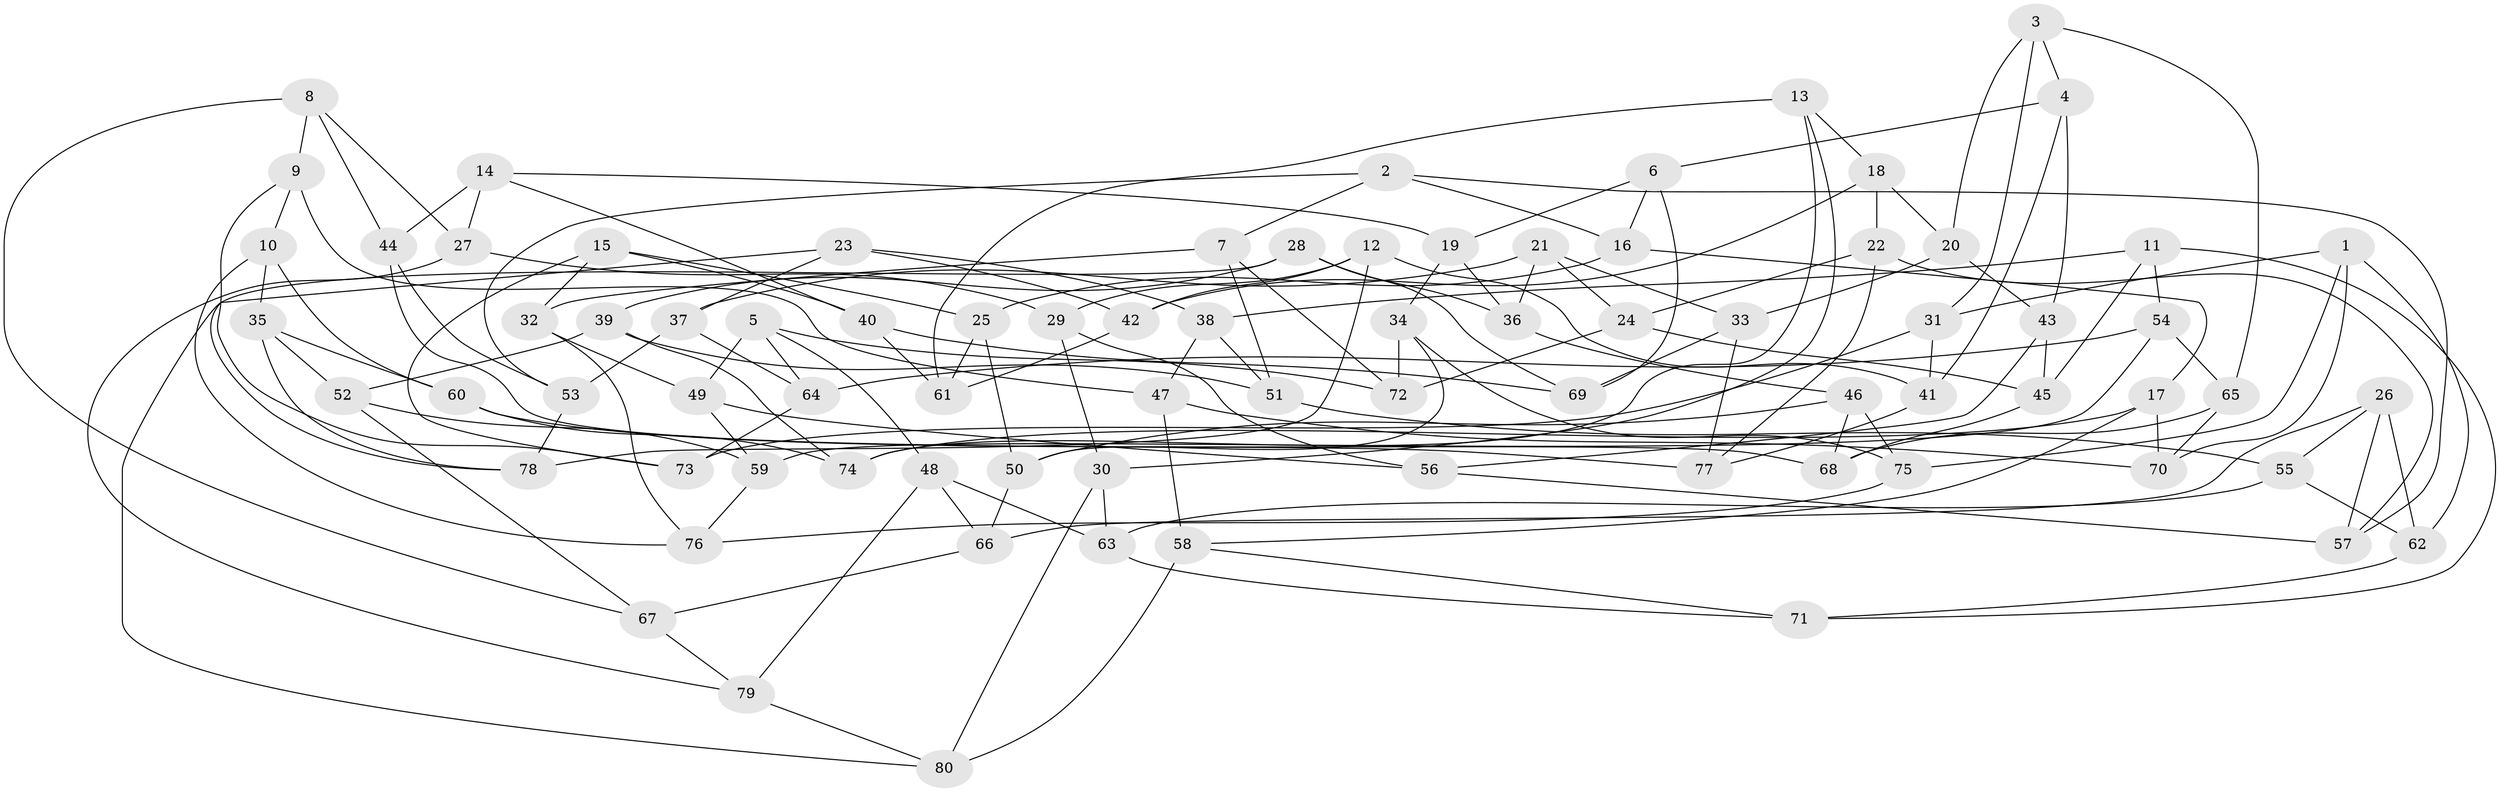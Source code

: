 // coarse degree distribution, {6: 0.574468085106383, 4: 0.2978723404255319, 5: 0.1276595744680851}
// Generated by graph-tools (version 1.1) at 2025/24/03/03/25 07:24:28]
// undirected, 80 vertices, 160 edges
graph export_dot {
graph [start="1"]
  node [color=gray90,style=filled];
  1;
  2;
  3;
  4;
  5;
  6;
  7;
  8;
  9;
  10;
  11;
  12;
  13;
  14;
  15;
  16;
  17;
  18;
  19;
  20;
  21;
  22;
  23;
  24;
  25;
  26;
  27;
  28;
  29;
  30;
  31;
  32;
  33;
  34;
  35;
  36;
  37;
  38;
  39;
  40;
  41;
  42;
  43;
  44;
  45;
  46;
  47;
  48;
  49;
  50;
  51;
  52;
  53;
  54;
  55;
  56;
  57;
  58;
  59;
  60;
  61;
  62;
  63;
  64;
  65;
  66;
  67;
  68;
  69;
  70;
  71;
  72;
  73;
  74;
  75;
  76;
  77;
  78;
  79;
  80;
  1 -- 62;
  1 -- 75;
  1 -- 31;
  1 -- 70;
  2 -- 53;
  2 -- 7;
  2 -- 57;
  2 -- 16;
  3 -- 31;
  3 -- 4;
  3 -- 20;
  3 -- 65;
  4 -- 6;
  4 -- 41;
  4 -- 43;
  5 -- 48;
  5 -- 49;
  5 -- 64;
  5 -- 72;
  6 -- 69;
  6 -- 19;
  6 -- 16;
  7 -- 51;
  7 -- 32;
  7 -- 72;
  8 -- 44;
  8 -- 9;
  8 -- 27;
  8 -- 67;
  9 -- 47;
  9 -- 10;
  9 -- 73;
  10 -- 35;
  10 -- 76;
  10 -- 60;
  11 -- 38;
  11 -- 45;
  11 -- 71;
  11 -- 54;
  12 -- 78;
  12 -- 42;
  12 -- 41;
  12 -- 29;
  13 -- 74;
  13 -- 30;
  13 -- 18;
  13 -- 61;
  14 -- 27;
  14 -- 19;
  14 -- 44;
  14 -- 40;
  15 -- 25;
  15 -- 32;
  15 -- 73;
  15 -- 40;
  16 -- 25;
  16 -- 17;
  17 -- 70;
  17 -- 74;
  17 -- 58;
  18 -- 42;
  18 -- 20;
  18 -- 22;
  19 -- 36;
  19 -- 34;
  20 -- 33;
  20 -- 43;
  21 -- 33;
  21 -- 37;
  21 -- 36;
  21 -- 24;
  22 -- 57;
  22 -- 24;
  22 -- 77;
  23 -- 38;
  23 -- 37;
  23 -- 42;
  23 -- 78;
  24 -- 72;
  24 -- 45;
  25 -- 61;
  25 -- 50;
  26 -- 57;
  26 -- 55;
  26 -- 62;
  26 -- 66;
  27 -- 79;
  27 -- 29;
  28 -- 69;
  28 -- 36;
  28 -- 80;
  28 -- 39;
  29 -- 56;
  29 -- 30;
  30 -- 63;
  30 -- 80;
  31 -- 41;
  31 -- 73;
  32 -- 49;
  32 -- 76;
  33 -- 77;
  33 -- 69;
  34 -- 50;
  34 -- 72;
  34 -- 75;
  35 -- 78;
  35 -- 52;
  35 -- 60;
  36 -- 46;
  37 -- 53;
  37 -- 64;
  38 -- 51;
  38 -- 47;
  39 -- 74;
  39 -- 52;
  39 -- 51;
  40 -- 61;
  40 -- 69;
  41 -- 77;
  42 -- 61;
  43 -- 45;
  43 -- 56;
  44 -- 53;
  44 -- 68;
  45 -- 68;
  46 -- 68;
  46 -- 50;
  46 -- 75;
  47 -- 70;
  47 -- 58;
  48 -- 66;
  48 -- 79;
  48 -- 63;
  49 -- 59;
  49 -- 56;
  50 -- 66;
  51 -- 55;
  52 -- 67;
  52 -- 59;
  53 -- 78;
  54 -- 64;
  54 -- 59;
  54 -- 65;
  55 -- 63;
  55 -- 62;
  56 -- 57;
  58 -- 80;
  58 -- 71;
  59 -- 76;
  60 -- 77;
  60 -- 74;
  62 -- 71;
  63 -- 71;
  64 -- 73;
  65 -- 68;
  65 -- 70;
  66 -- 67;
  67 -- 79;
  75 -- 76;
  79 -- 80;
}
